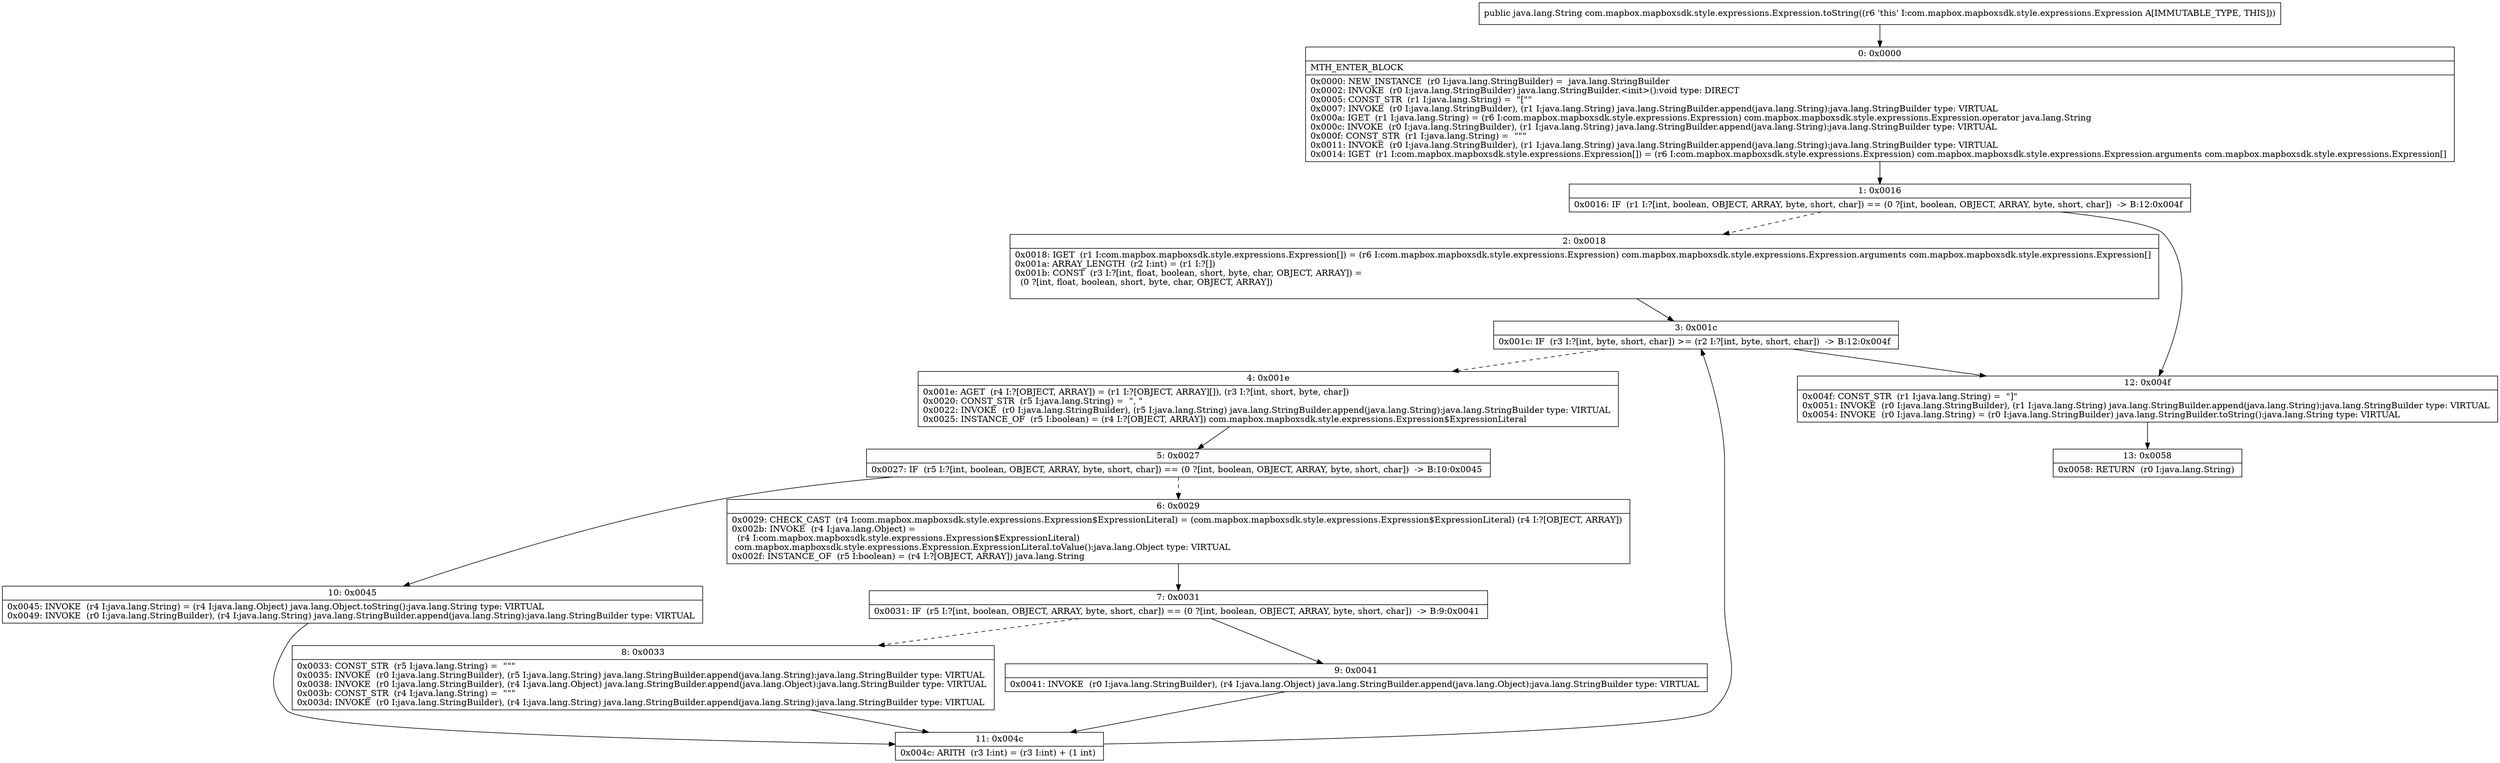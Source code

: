 digraph "CFG forcom.mapbox.mapboxsdk.style.expressions.Expression.toString()Ljava\/lang\/String;" {
Node_0 [shape=record,label="{0\:\ 0x0000|MTH_ENTER_BLOCK\l|0x0000: NEW_INSTANCE  (r0 I:java.lang.StringBuilder) =  java.lang.StringBuilder \l0x0002: INVOKE  (r0 I:java.lang.StringBuilder) java.lang.StringBuilder.\<init\>():void type: DIRECT \l0x0005: CONST_STR  (r1 I:java.lang.String) =  \"[\"\" \l0x0007: INVOKE  (r0 I:java.lang.StringBuilder), (r1 I:java.lang.String) java.lang.StringBuilder.append(java.lang.String):java.lang.StringBuilder type: VIRTUAL \l0x000a: IGET  (r1 I:java.lang.String) = (r6 I:com.mapbox.mapboxsdk.style.expressions.Expression) com.mapbox.mapboxsdk.style.expressions.Expression.operator java.lang.String \l0x000c: INVOKE  (r0 I:java.lang.StringBuilder), (r1 I:java.lang.String) java.lang.StringBuilder.append(java.lang.String):java.lang.StringBuilder type: VIRTUAL \l0x000f: CONST_STR  (r1 I:java.lang.String) =  \"\"\" \l0x0011: INVOKE  (r0 I:java.lang.StringBuilder), (r1 I:java.lang.String) java.lang.StringBuilder.append(java.lang.String):java.lang.StringBuilder type: VIRTUAL \l0x0014: IGET  (r1 I:com.mapbox.mapboxsdk.style.expressions.Expression[]) = (r6 I:com.mapbox.mapboxsdk.style.expressions.Expression) com.mapbox.mapboxsdk.style.expressions.Expression.arguments com.mapbox.mapboxsdk.style.expressions.Expression[] \l}"];
Node_1 [shape=record,label="{1\:\ 0x0016|0x0016: IF  (r1 I:?[int, boolean, OBJECT, ARRAY, byte, short, char]) == (0 ?[int, boolean, OBJECT, ARRAY, byte, short, char])  \-\> B:12:0x004f \l}"];
Node_2 [shape=record,label="{2\:\ 0x0018|0x0018: IGET  (r1 I:com.mapbox.mapboxsdk.style.expressions.Expression[]) = (r6 I:com.mapbox.mapboxsdk.style.expressions.Expression) com.mapbox.mapboxsdk.style.expressions.Expression.arguments com.mapbox.mapboxsdk.style.expressions.Expression[] \l0x001a: ARRAY_LENGTH  (r2 I:int) = (r1 I:?[]) \l0x001b: CONST  (r3 I:?[int, float, boolean, short, byte, char, OBJECT, ARRAY]) = \l  (0 ?[int, float, boolean, short, byte, char, OBJECT, ARRAY])\l \l}"];
Node_3 [shape=record,label="{3\:\ 0x001c|0x001c: IF  (r3 I:?[int, byte, short, char]) \>= (r2 I:?[int, byte, short, char])  \-\> B:12:0x004f \l}"];
Node_4 [shape=record,label="{4\:\ 0x001e|0x001e: AGET  (r4 I:?[OBJECT, ARRAY]) = (r1 I:?[OBJECT, ARRAY][]), (r3 I:?[int, short, byte, char]) \l0x0020: CONST_STR  (r5 I:java.lang.String) =  \", \" \l0x0022: INVOKE  (r0 I:java.lang.StringBuilder), (r5 I:java.lang.String) java.lang.StringBuilder.append(java.lang.String):java.lang.StringBuilder type: VIRTUAL \l0x0025: INSTANCE_OF  (r5 I:boolean) = (r4 I:?[OBJECT, ARRAY]) com.mapbox.mapboxsdk.style.expressions.Expression$ExpressionLiteral \l}"];
Node_5 [shape=record,label="{5\:\ 0x0027|0x0027: IF  (r5 I:?[int, boolean, OBJECT, ARRAY, byte, short, char]) == (0 ?[int, boolean, OBJECT, ARRAY, byte, short, char])  \-\> B:10:0x0045 \l}"];
Node_6 [shape=record,label="{6\:\ 0x0029|0x0029: CHECK_CAST  (r4 I:com.mapbox.mapboxsdk.style.expressions.Expression$ExpressionLiteral) = (com.mapbox.mapboxsdk.style.expressions.Expression$ExpressionLiteral) (r4 I:?[OBJECT, ARRAY]) \l0x002b: INVOKE  (r4 I:java.lang.Object) = \l  (r4 I:com.mapbox.mapboxsdk.style.expressions.Expression$ExpressionLiteral)\l com.mapbox.mapboxsdk.style.expressions.Expression.ExpressionLiteral.toValue():java.lang.Object type: VIRTUAL \l0x002f: INSTANCE_OF  (r5 I:boolean) = (r4 I:?[OBJECT, ARRAY]) java.lang.String \l}"];
Node_7 [shape=record,label="{7\:\ 0x0031|0x0031: IF  (r5 I:?[int, boolean, OBJECT, ARRAY, byte, short, char]) == (0 ?[int, boolean, OBJECT, ARRAY, byte, short, char])  \-\> B:9:0x0041 \l}"];
Node_8 [shape=record,label="{8\:\ 0x0033|0x0033: CONST_STR  (r5 I:java.lang.String) =  \"\"\" \l0x0035: INVOKE  (r0 I:java.lang.StringBuilder), (r5 I:java.lang.String) java.lang.StringBuilder.append(java.lang.String):java.lang.StringBuilder type: VIRTUAL \l0x0038: INVOKE  (r0 I:java.lang.StringBuilder), (r4 I:java.lang.Object) java.lang.StringBuilder.append(java.lang.Object):java.lang.StringBuilder type: VIRTUAL \l0x003b: CONST_STR  (r4 I:java.lang.String) =  \"\"\" \l0x003d: INVOKE  (r0 I:java.lang.StringBuilder), (r4 I:java.lang.String) java.lang.StringBuilder.append(java.lang.String):java.lang.StringBuilder type: VIRTUAL \l}"];
Node_9 [shape=record,label="{9\:\ 0x0041|0x0041: INVOKE  (r0 I:java.lang.StringBuilder), (r4 I:java.lang.Object) java.lang.StringBuilder.append(java.lang.Object):java.lang.StringBuilder type: VIRTUAL \l}"];
Node_10 [shape=record,label="{10\:\ 0x0045|0x0045: INVOKE  (r4 I:java.lang.String) = (r4 I:java.lang.Object) java.lang.Object.toString():java.lang.String type: VIRTUAL \l0x0049: INVOKE  (r0 I:java.lang.StringBuilder), (r4 I:java.lang.String) java.lang.StringBuilder.append(java.lang.String):java.lang.StringBuilder type: VIRTUAL \l}"];
Node_11 [shape=record,label="{11\:\ 0x004c|0x004c: ARITH  (r3 I:int) = (r3 I:int) + (1 int) \l}"];
Node_12 [shape=record,label="{12\:\ 0x004f|0x004f: CONST_STR  (r1 I:java.lang.String) =  \"]\" \l0x0051: INVOKE  (r0 I:java.lang.StringBuilder), (r1 I:java.lang.String) java.lang.StringBuilder.append(java.lang.String):java.lang.StringBuilder type: VIRTUAL \l0x0054: INVOKE  (r0 I:java.lang.String) = (r0 I:java.lang.StringBuilder) java.lang.StringBuilder.toString():java.lang.String type: VIRTUAL \l}"];
Node_13 [shape=record,label="{13\:\ 0x0058|0x0058: RETURN  (r0 I:java.lang.String) \l}"];
MethodNode[shape=record,label="{public java.lang.String com.mapbox.mapboxsdk.style.expressions.Expression.toString((r6 'this' I:com.mapbox.mapboxsdk.style.expressions.Expression A[IMMUTABLE_TYPE, THIS])) }"];
MethodNode -> Node_0;
Node_0 -> Node_1;
Node_1 -> Node_2[style=dashed];
Node_1 -> Node_12;
Node_2 -> Node_3;
Node_3 -> Node_4[style=dashed];
Node_3 -> Node_12;
Node_4 -> Node_5;
Node_5 -> Node_6[style=dashed];
Node_5 -> Node_10;
Node_6 -> Node_7;
Node_7 -> Node_8[style=dashed];
Node_7 -> Node_9;
Node_8 -> Node_11;
Node_9 -> Node_11;
Node_10 -> Node_11;
Node_11 -> Node_3;
Node_12 -> Node_13;
}

